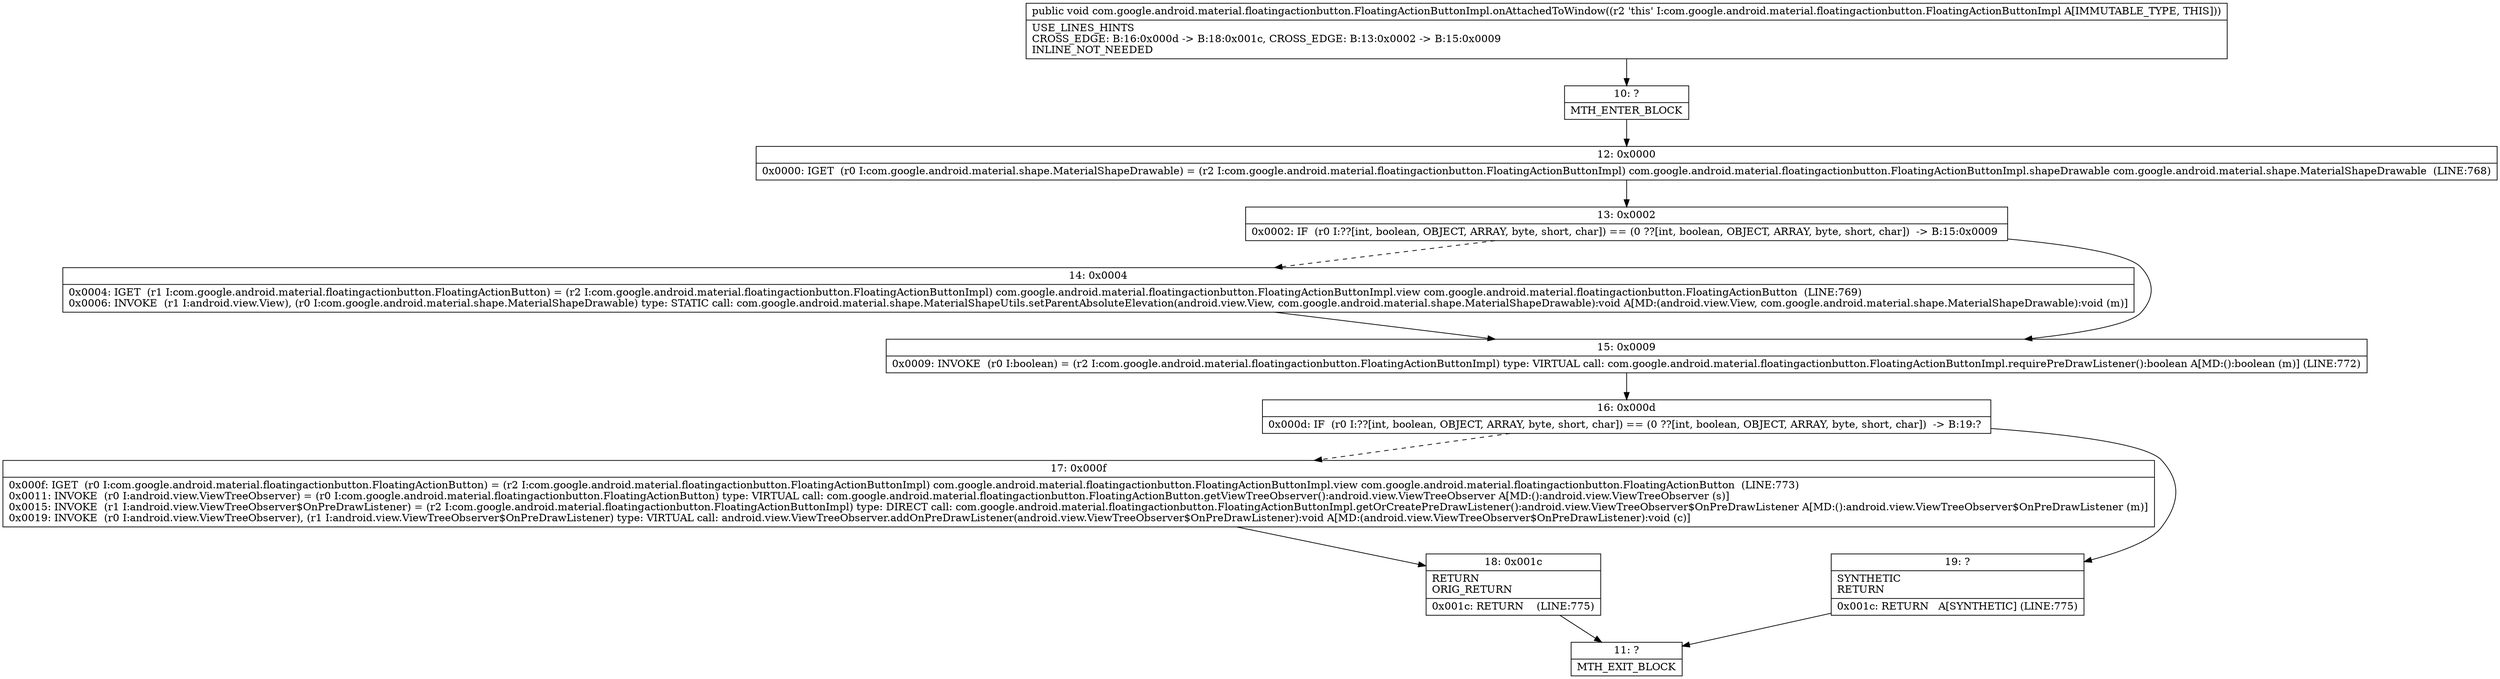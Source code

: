 digraph "CFG forcom.google.android.material.floatingactionbutton.FloatingActionButtonImpl.onAttachedToWindow()V" {
Node_10 [shape=record,label="{10\:\ ?|MTH_ENTER_BLOCK\l}"];
Node_12 [shape=record,label="{12\:\ 0x0000|0x0000: IGET  (r0 I:com.google.android.material.shape.MaterialShapeDrawable) = (r2 I:com.google.android.material.floatingactionbutton.FloatingActionButtonImpl) com.google.android.material.floatingactionbutton.FloatingActionButtonImpl.shapeDrawable com.google.android.material.shape.MaterialShapeDrawable  (LINE:768)\l}"];
Node_13 [shape=record,label="{13\:\ 0x0002|0x0002: IF  (r0 I:??[int, boolean, OBJECT, ARRAY, byte, short, char]) == (0 ??[int, boolean, OBJECT, ARRAY, byte, short, char])  \-\> B:15:0x0009 \l}"];
Node_14 [shape=record,label="{14\:\ 0x0004|0x0004: IGET  (r1 I:com.google.android.material.floatingactionbutton.FloatingActionButton) = (r2 I:com.google.android.material.floatingactionbutton.FloatingActionButtonImpl) com.google.android.material.floatingactionbutton.FloatingActionButtonImpl.view com.google.android.material.floatingactionbutton.FloatingActionButton  (LINE:769)\l0x0006: INVOKE  (r1 I:android.view.View), (r0 I:com.google.android.material.shape.MaterialShapeDrawable) type: STATIC call: com.google.android.material.shape.MaterialShapeUtils.setParentAbsoluteElevation(android.view.View, com.google.android.material.shape.MaterialShapeDrawable):void A[MD:(android.view.View, com.google.android.material.shape.MaterialShapeDrawable):void (m)]\l}"];
Node_15 [shape=record,label="{15\:\ 0x0009|0x0009: INVOKE  (r0 I:boolean) = (r2 I:com.google.android.material.floatingactionbutton.FloatingActionButtonImpl) type: VIRTUAL call: com.google.android.material.floatingactionbutton.FloatingActionButtonImpl.requirePreDrawListener():boolean A[MD:():boolean (m)] (LINE:772)\l}"];
Node_16 [shape=record,label="{16\:\ 0x000d|0x000d: IF  (r0 I:??[int, boolean, OBJECT, ARRAY, byte, short, char]) == (0 ??[int, boolean, OBJECT, ARRAY, byte, short, char])  \-\> B:19:? \l}"];
Node_17 [shape=record,label="{17\:\ 0x000f|0x000f: IGET  (r0 I:com.google.android.material.floatingactionbutton.FloatingActionButton) = (r2 I:com.google.android.material.floatingactionbutton.FloatingActionButtonImpl) com.google.android.material.floatingactionbutton.FloatingActionButtonImpl.view com.google.android.material.floatingactionbutton.FloatingActionButton  (LINE:773)\l0x0011: INVOKE  (r0 I:android.view.ViewTreeObserver) = (r0 I:com.google.android.material.floatingactionbutton.FloatingActionButton) type: VIRTUAL call: com.google.android.material.floatingactionbutton.FloatingActionButton.getViewTreeObserver():android.view.ViewTreeObserver A[MD:():android.view.ViewTreeObserver (s)]\l0x0015: INVOKE  (r1 I:android.view.ViewTreeObserver$OnPreDrawListener) = (r2 I:com.google.android.material.floatingactionbutton.FloatingActionButtonImpl) type: DIRECT call: com.google.android.material.floatingactionbutton.FloatingActionButtonImpl.getOrCreatePreDrawListener():android.view.ViewTreeObserver$OnPreDrawListener A[MD:():android.view.ViewTreeObserver$OnPreDrawListener (m)]\l0x0019: INVOKE  (r0 I:android.view.ViewTreeObserver), (r1 I:android.view.ViewTreeObserver$OnPreDrawListener) type: VIRTUAL call: android.view.ViewTreeObserver.addOnPreDrawListener(android.view.ViewTreeObserver$OnPreDrawListener):void A[MD:(android.view.ViewTreeObserver$OnPreDrawListener):void (c)]\l}"];
Node_18 [shape=record,label="{18\:\ 0x001c|RETURN\lORIG_RETURN\l|0x001c: RETURN    (LINE:775)\l}"];
Node_11 [shape=record,label="{11\:\ ?|MTH_EXIT_BLOCK\l}"];
Node_19 [shape=record,label="{19\:\ ?|SYNTHETIC\lRETURN\l|0x001c: RETURN   A[SYNTHETIC] (LINE:775)\l}"];
MethodNode[shape=record,label="{public void com.google.android.material.floatingactionbutton.FloatingActionButtonImpl.onAttachedToWindow((r2 'this' I:com.google.android.material.floatingactionbutton.FloatingActionButtonImpl A[IMMUTABLE_TYPE, THIS]))  | USE_LINES_HINTS\lCROSS_EDGE: B:16:0x000d \-\> B:18:0x001c, CROSS_EDGE: B:13:0x0002 \-\> B:15:0x0009\lINLINE_NOT_NEEDED\l}"];
MethodNode -> Node_10;Node_10 -> Node_12;
Node_12 -> Node_13;
Node_13 -> Node_14[style=dashed];
Node_13 -> Node_15;
Node_14 -> Node_15;
Node_15 -> Node_16;
Node_16 -> Node_17[style=dashed];
Node_16 -> Node_19;
Node_17 -> Node_18;
Node_18 -> Node_11;
Node_19 -> Node_11;
}

